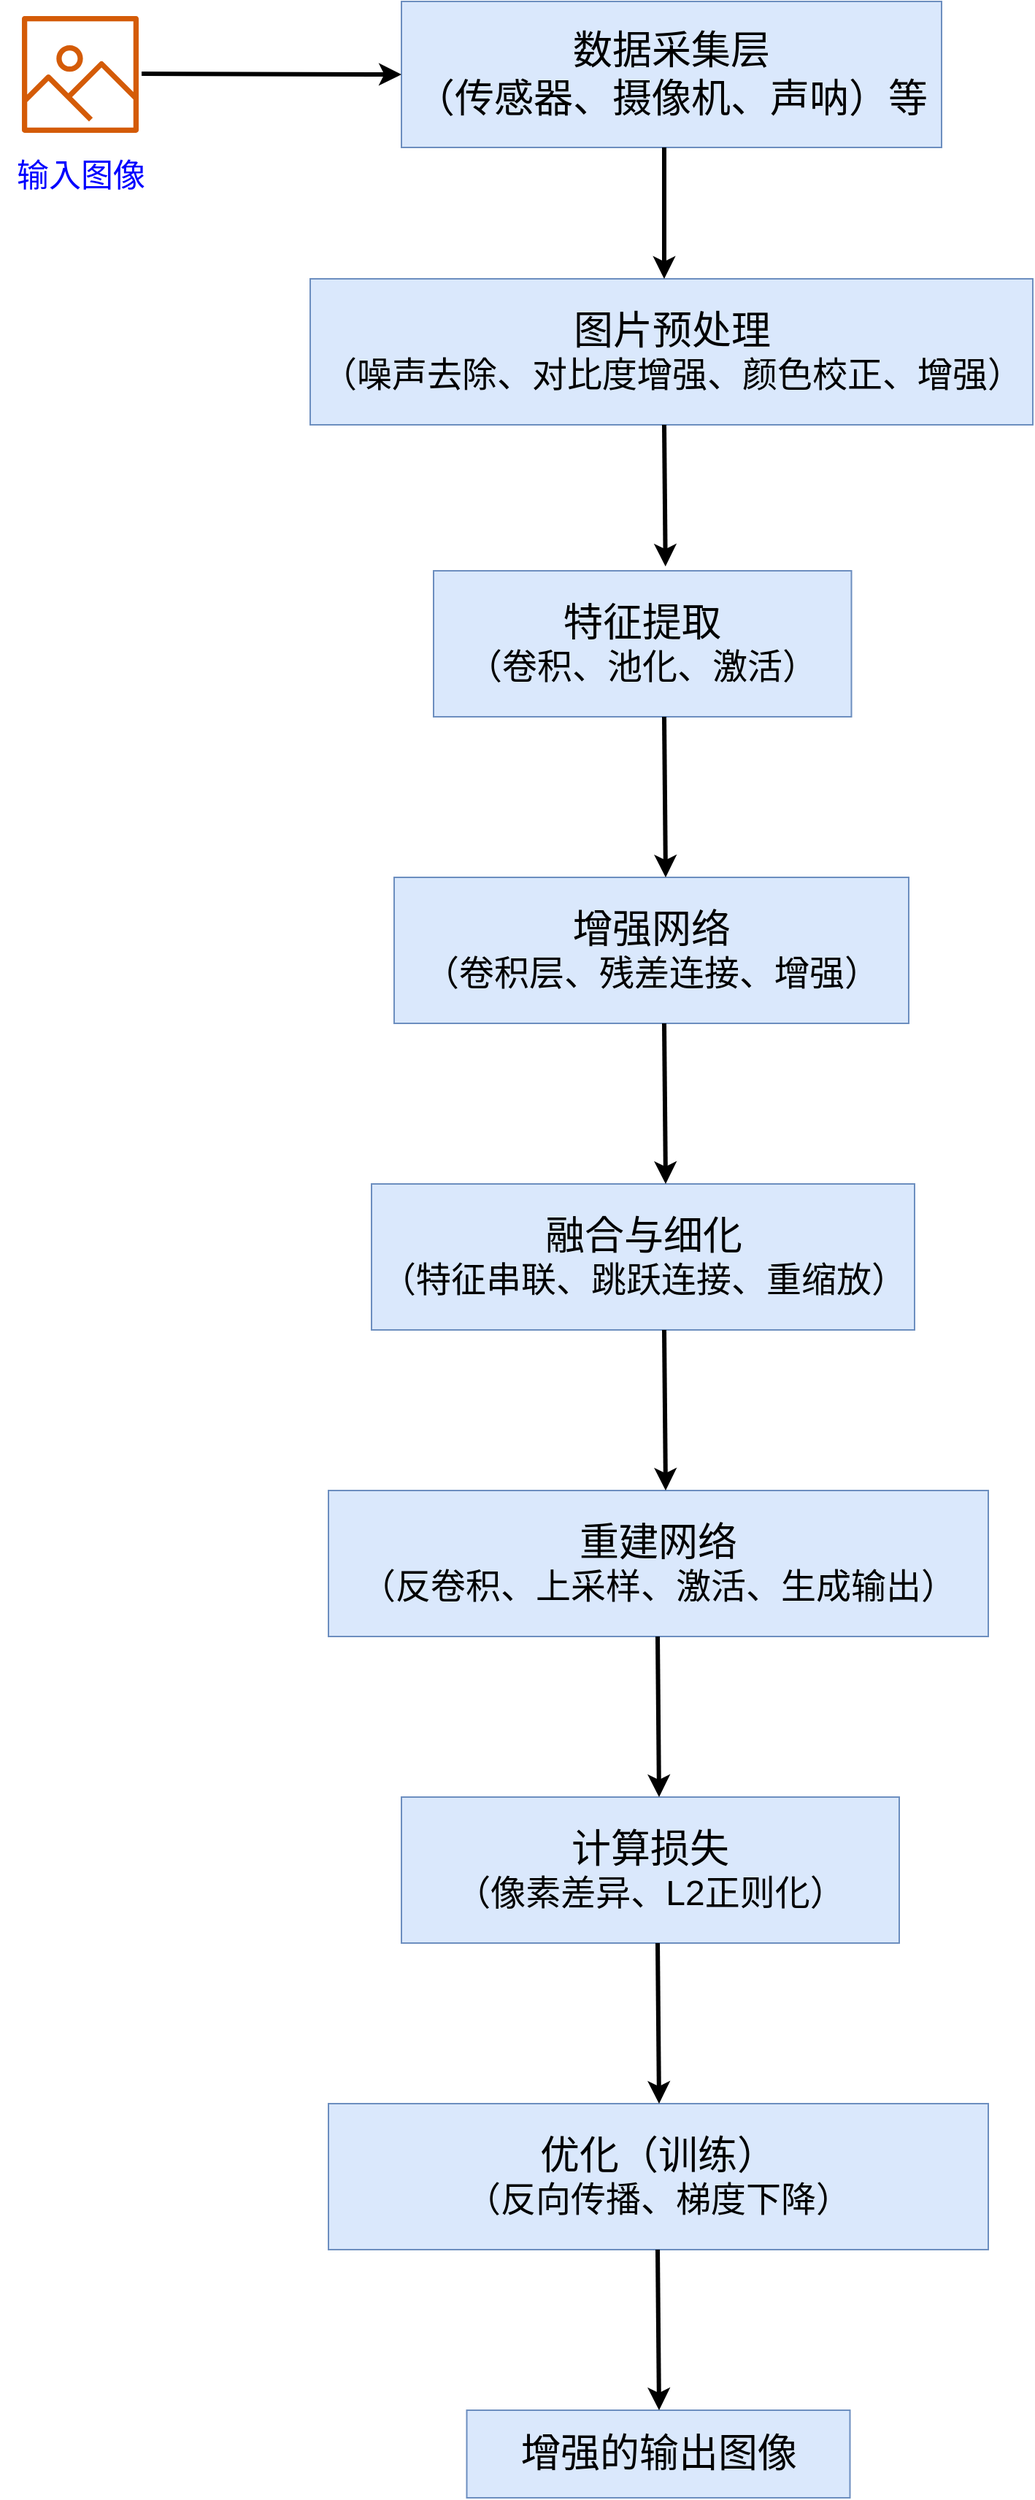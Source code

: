 <mxfile>
    <diagram id="0_qqqWH9GeMHX-A1EFkC" name="深度水下图像增强网络（DSIEN）">
        <mxGraphModel dx="1944" dy="784" grid="1" gridSize="10" guides="1" tooltips="1" connect="1" arrows="1" fold="1" page="1" pageScale="1" pageWidth="850" pageHeight="1100" math="0" shadow="0">
            <root>
                <mxCell id="0"/>
                <mxCell id="1" parent="0"/>
                <mxCell id="3" value="" style="sketch=0;outlineConnect=0;fontColor=#232F3E;gradientColor=none;fillColor=#D45B07;strokeColor=none;dashed=0;verticalLabelPosition=bottom;verticalAlign=top;align=center;html=1;fontSize=12;fontStyle=0;aspect=fixed;pointerEvents=1;shape=mxgraph.aws4.container_registry_image;" vertex="1" parent="1">
                    <mxGeometry y="130" width="80" height="80" as="geometry"/>
                </mxCell>
                <mxCell id="5" value="&lt;font style=&quot;font-size: 27px;&quot;&gt;数据采集层&lt;br&gt;（传感器、摄像机、声呐）等&lt;br&gt;&lt;/font&gt;" style="rounded=0;whiteSpace=wrap;html=1;fillColor=#dae8fc;strokeColor=#6c8ebf;" vertex="1" parent="1">
                    <mxGeometry x="260" y="120" width="370" height="100" as="geometry"/>
                </mxCell>
                <mxCell id="6" value="&lt;font style=&quot;&quot;&gt;&lt;span style=&quot;font-size: 27px;&quot;&gt;图片预处理&lt;/span&gt;&lt;br&gt;&lt;font style=&quot;font-size: 24px;&quot;&gt;（噪声去除、对比度增强、颜色校正、增强）&lt;/font&gt;&lt;br&gt;&lt;/font&gt;" style="rounded=0;whiteSpace=wrap;html=1;fillColor=#dae8fc;strokeColor=#6c8ebf;" vertex="1" parent="1">
                    <mxGeometry x="197.5" y="310" width="495" height="100" as="geometry"/>
                </mxCell>
                <mxCell id="7" value="&lt;font style=&quot;&quot;&gt;&lt;span style=&quot;font-size: 27px;&quot;&gt;特征提取&lt;/span&gt;&lt;br&gt;&lt;font style=&quot;font-size: 24px;&quot;&gt;（卷积、池化、激活）&lt;/font&gt;&lt;br&gt;&lt;/font&gt;" style="rounded=0;whiteSpace=wrap;html=1;fillColor=#dae8fc;strokeColor=#6c8ebf;" vertex="1" parent="1">
                    <mxGeometry x="282" y="510" width="286.25" height="100" as="geometry"/>
                </mxCell>
                <mxCell id="8" value="&lt;font style=&quot;&quot;&gt;&lt;span style=&quot;font-size: 27px;&quot;&gt;增强网络&lt;/span&gt;&lt;br&gt;&lt;font style=&quot;font-size: 24px;&quot;&gt;（卷积层、残差连接、增强）&lt;/font&gt;&lt;br&gt;&lt;/font&gt;" style="rounded=0;whiteSpace=wrap;html=1;fillColor=#dae8fc;strokeColor=#6c8ebf;" vertex="1" parent="1">
                    <mxGeometry x="255" y="720" width="352.5" height="100" as="geometry"/>
                </mxCell>
                <mxCell id="9" value="&lt;font style=&quot;&quot;&gt;&lt;span style=&quot;font-size: 27px;&quot;&gt;融合与细化&lt;/span&gt;&lt;br&gt;&lt;font style=&quot;font-size: 24px;&quot;&gt;（特征串联、跳跃连接、重缩放）&lt;/font&gt;&lt;br&gt;&lt;/font&gt;" style="rounded=0;whiteSpace=wrap;html=1;fillColor=#dae8fc;strokeColor=#6c8ebf;" vertex="1" parent="1">
                    <mxGeometry x="239.5" y="930" width="372" height="100" as="geometry"/>
                </mxCell>
                <mxCell id="10" value="&lt;font style=&quot;&quot;&gt;&lt;span style=&quot;font-size: 27px;&quot;&gt;重建网络&lt;/span&gt;&lt;br&gt;&lt;font style=&quot;font-size: 24px;&quot;&gt;（反卷积、上采样、激活、生成输出）&lt;/font&gt;&lt;br&gt;&lt;/font&gt;" style="rounded=0;whiteSpace=wrap;html=1;fillColor=#dae8fc;strokeColor=#6c8ebf;" vertex="1" parent="1">
                    <mxGeometry x="210" y="1140" width="452" height="100" as="geometry"/>
                </mxCell>
                <mxCell id="11" value="&lt;font style=&quot;&quot;&gt;&lt;span style=&quot;font-size: 27px;&quot;&gt;计算损失&lt;/span&gt;&lt;br&gt;&lt;font style=&quot;font-size: 24px;&quot;&gt;（像素差异、L2正则化）&lt;/font&gt;&lt;br&gt;&lt;/font&gt;" style="rounded=0;whiteSpace=wrap;html=1;fillColor=#dae8fc;strokeColor=#6c8ebf;" vertex="1" parent="1">
                    <mxGeometry x="260" y="1350" width="341" height="100" as="geometry"/>
                </mxCell>
                <mxCell id="12" value="&lt;font style=&quot;&quot;&gt;&lt;span style=&quot;font-size: 27px;&quot;&gt;优化（训练）&lt;/span&gt;&lt;br&gt;&lt;font style=&quot;font-size: 24px;&quot;&gt;（反向传播、梯度下降）&lt;/font&gt;&lt;br&gt;&lt;/font&gt;" style="rounded=0;whiteSpace=wrap;html=1;fillColor=#dae8fc;strokeColor=#6c8ebf;" vertex="1" parent="1">
                    <mxGeometry x="210" y="1560" width="452" height="100" as="geometry"/>
                </mxCell>
                <mxCell id="14" value="&lt;span style=&quot;font-size: 27px;&quot;&gt;增强的输出图像&lt;/span&gt;" style="rounded=0;whiteSpace=wrap;html=1;fillColor=#dae8fc;strokeColor=#6c8ebf;" vertex="1" parent="1">
                    <mxGeometry x="304.75" y="1770" width="262.5" height="60" as="geometry"/>
                </mxCell>
                <mxCell id="15" value="&lt;font color=&quot;#0000ff&quot; style=&quot;font-size: 22px;&quot;&gt;输入图像&lt;br&gt;&lt;/font&gt;" style="text;html=1;align=center;verticalAlign=middle;resizable=0;points=[];autosize=1;strokeColor=none;fillColor=none;rotation=0;" vertex="1" parent="1">
                    <mxGeometry x="-15" y="220" width="110" height="40" as="geometry"/>
                </mxCell>
                <mxCell id="17" value="" style="endArrow=classic;html=1;fontSize=24;strokeWidth=3;" edge="1" parent="1">
                    <mxGeometry width="50" height="50" relative="1" as="geometry">
                        <mxPoint x="82" y="169.5" as="sourcePoint"/>
                        <mxPoint x="260" y="170" as="targetPoint"/>
                    </mxGeometry>
                </mxCell>
                <mxCell id="18" value="" style="endArrow=classic;html=1;strokeWidth=3;fontSize=24;" edge="1" parent="1">
                    <mxGeometry width="50" height="50" relative="1" as="geometry">
                        <mxPoint x="440" y="220" as="sourcePoint"/>
                        <mxPoint x="440" y="310" as="targetPoint"/>
                    </mxGeometry>
                </mxCell>
                <mxCell id="19" value="" style="endArrow=classic;html=1;strokeWidth=3;fontSize=24;entryX=0.555;entryY=-0.03;entryDx=0;entryDy=0;entryPerimeter=0;" edge="1" parent="1" target="7">
                    <mxGeometry width="50" height="50" relative="1" as="geometry">
                        <mxPoint x="440" y="410" as="sourcePoint"/>
                        <mxPoint x="440" y="500" as="targetPoint"/>
                    </mxGeometry>
                </mxCell>
                <mxCell id="20" value="" style="endArrow=classic;html=1;strokeWidth=3;fontSize=24;" edge="1" parent="1">
                    <mxGeometry width="50" height="50" relative="1" as="geometry">
                        <mxPoint x="440" y="610" as="sourcePoint"/>
                        <mxPoint x="441" y="720" as="targetPoint"/>
                    </mxGeometry>
                </mxCell>
                <mxCell id="21" value="" style="endArrow=classic;html=1;strokeWidth=3;fontSize=24;" edge="1" parent="1">
                    <mxGeometry width="50" height="50" relative="1" as="geometry">
                        <mxPoint x="440" y="820" as="sourcePoint"/>
                        <mxPoint x="441" y="930" as="targetPoint"/>
                    </mxGeometry>
                </mxCell>
                <mxCell id="22" value="" style="endArrow=classic;html=1;strokeWidth=3;fontSize=24;" edge="1" parent="1">
                    <mxGeometry width="50" height="50" relative="1" as="geometry">
                        <mxPoint x="440" y="1030" as="sourcePoint"/>
                        <mxPoint x="441" y="1140" as="targetPoint"/>
                    </mxGeometry>
                </mxCell>
                <mxCell id="23" value="" style="endArrow=classic;html=1;strokeWidth=3;fontSize=24;" edge="1" parent="1">
                    <mxGeometry width="50" height="50" relative="1" as="geometry">
                        <mxPoint x="435.5" y="1240" as="sourcePoint"/>
                        <mxPoint x="436.5" y="1350" as="targetPoint"/>
                    </mxGeometry>
                </mxCell>
                <mxCell id="24" value="" style="endArrow=classic;html=1;strokeWidth=3;fontSize=24;" edge="1" parent="1">
                    <mxGeometry width="50" height="50" relative="1" as="geometry">
                        <mxPoint x="435.5" y="1450" as="sourcePoint"/>
                        <mxPoint x="436.5" y="1560" as="targetPoint"/>
                    </mxGeometry>
                </mxCell>
                <mxCell id="25" value="" style="endArrow=classic;html=1;strokeWidth=3;fontSize=24;" edge="1" parent="1">
                    <mxGeometry width="50" height="50" relative="1" as="geometry">
                        <mxPoint x="435.5" y="1660" as="sourcePoint"/>
                        <mxPoint x="436.5" y="1770" as="targetPoint"/>
                    </mxGeometry>
                </mxCell>
            </root>
        </mxGraphModel>
    </diagram>
    <diagram id="5EijiBfzAy0JJuFVeW4y" name="多层次水下目标检测与分类系统架构">
        <mxGraphModel dx="2236" dy="784" grid="1" gridSize="10" guides="1" tooltips="1" connect="1" arrows="1" fold="1" page="1" pageScale="1" pageWidth="850" pageHeight="1100" math="0" shadow="0">
            <root>
                <mxCell id="0"/>
                <mxCell id="1" parent="0"/>
                <mxCell id="ha7BAqLng3fekqv_f1Cs-2" value="&lt;font style=&quot;font-size: 27px;&quot;&gt;数据采集层&lt;br&gt;（传感器、摄像机等）&lt;br&gt;&lt;/font&gt;" style="rounded=0;whiteSpace=wrap;html=1;fillColor=#f8cecc;strokeColor=#b85450;" vertex="1" parent="1">
                    <mxGeometry x="-330" y="100" width="370" height="100" as="geometry"/>
                </mxCell>
                <mxCell id="ha7BAqLng3fekqv_f1Cs-3" value="&lt;font style=&quot;&quot;&gt;&lt;span style=&quot;font-size: 27px;&quot;&gt;预处理&lt;/span&gt;&lt;br&gt;&lt;font style=&quot;font-size: 24px;&quot;&gt;（噪声去除、颜色校正、数据增强）&lt;/font&gt;&lt;br&gt;&lt;/font&gt;" style="rounded=0;whiteSpace=wrap;html=1;fillColor=#dae8fc;strokeColor=#6c8ebf;" vertex="1" parent="1">
                    <mxGeometry x="210" y="100" width="495" height="100" as="geometry"/>
                </mxCell>
                <mxCell id="ha7BAqLng3fekqv_f1Cs-4" value="&lt;font style=&quot;&quot;&gt;&lt;span style=&quot;font-size: 27px;&quot;&gt;特征提取&lt;/span&gt;&lt;br&gt;&lt;font style=&quot;font-size: 24px;&quot;&gt;（卷积层）&lt;/font&gt;&lt;br&gt;&lt;/font&gt;" style="rounded=0;whiteSpace=wrap;html=1;fillColor=#dae8fc;strokeColor=#6c8ebf;" vertex="1" parent="1">
                    <mxGeometry x="330" y="410" width="220" height="90" as="geometry"/>
                </mxCell>
                <mxCell id="ha7BAqLng3fekqv_f1Cs-5" value="&lt;font style=&quot;&quot;&gt;&lt;span style=&quot;font-size: 27px;&quot;&gt;输出&lt;/span&gt;&lt;br&gt;&lt;font style=&quot;font-size: 24px;&quot;&gt;（Detected.obj）&lt;/font&gt;&lt;br&gt;&lt;/font&gt;" style="rounded=0;whiteSpace=wrap;html=1;fillColor=#dae8fc;strokeColor=#6c8ebf;" vertex="1" parent="1">
                    <mxGeometry x="263.75" y="1730" width="352.5" height="100" as="geometry"/>
                </mxCell>
                <mxCell id="ha7BAqLng3fekqv_f1Cs-13" value="" style="endArrow=classic;html=1;strokeWidth=3;fontSize=24;" edge="1" parent="1">
                    <mxGeometry width="50" height="50" relative="1" as="geometry">
                        <mxPoint x="440" y="200" as="sourcePoint"/>
                        <mxPoint x="440" y="410" as="targetPoint"/>
                    </mxGeometry>
                </mxCell>
                <mxCell id="ha7BAqLng3fekqv_f1Cs-17" value="" style="endArrow=classic;html=1;strokeWidth=3;fontSize=24;entryX=0.5;entryY=0;entryDx=0;entryDy=0;" edge="1" parent="1" target="ha7BAqLng3fekqv_f1Cs-27">
                    <mxGeometry width="50" height="50" relative="1" as="geometry">
                        <mxPoint x="439.5" y="500" as="sourcePoint"/>
                        <mxPoint x="440.5" y="610" as="targetPoint"/>
                    </mxGeometry>
                </mxCell>
                <mxCell id="ha7BAqLng3fekqv_f1Cs-21" value="" style="endArrow=classic;html=1;strokeWidth=3;fontSize=24;entryX=-0.008;entryY=0.59;entryDx=0;entryDy=0;entryPerimeter=0;" edge="1" parent="1" target="ha7BAqLng3fekqv_f1Cs-3">
                    <mxGeometry width="50" height="50" relative="1" as="geometry">
                        <mxPoint x="40" y="160" as="sourcePoint"/>
                        <mxPoint x="160" y="160" as="targetPoint"/>
                    </mxGeometry>
                </mxCell>
                <mxCell id="ha7BAqLng3fekqv_f1Cs-22" value="&lt;font color=&quot;#0000ff&quot; style=&quot;font-size: 22px;&quot;&gt;原始数据&lt;br&gt;&lt;/font&gt;" style="text;html=1;align=center;verticalAlign=middle;resizable=0;points=[];autosize=1;strokeColor=none;fillColor=none;rotation=0;" vertex="1" parent="1">
                    <mxGeometry x="65" y="110" width="110" height="40" as="geometry"/>
                </mxCell>
                <mxCell id="ha7BAqLng3fekqv_f1Cs-23" value="&lt;font style=&quot;&quot;&gt;&lt;span style=&quot;font-size: 27px;&quot;&gt;深度映射和&lt;br&gt;环境理解&lt;/span&gt;&lt;br&gt;&lt;/font&gt;" style="rounded=0;whiteSpace=wrap;html=1;fillColor=#fff2cc;strokeColor=#d6b656;" vertex="1" parent="1">
                    <mxGeometry x="460" y="210" width="121.5" height="170" as="geometry"/>
                </mxCell>
                <mxCell id="ha7BAqLng3fekqv_f1Cs-24" value="&lt;font style=&quot;&quot;&gt;&lt;span style=&quot;font-size: 27px;&quot;&gt;多层特征学习&lt;/span&gt;&lt;br&gt;&lt;/font&gt;" style="rounded=0;whiteSpace=wrap;html=1;fillColor=#f8cecc;strokeColor=#b85450;" vertex="1" parent="1">
                    <mxGeometry x="326.88" y="960" width="226.25" height="80" as="geometry"/>
                </mxCell>
                <mxCell id="ha7BAqLng3fekqv_f1Cs-25" value="&lt;font style=&quot;&quot;&gt;&lt;span style=&quot;font-size: 27px;&quot;&gt;路径规划和导航&lt;/span&gt;&lt;br&gt;&lt;/font&gt;" style="rounded=0;whiteSpace=wrap;html=1;fillColor=#dae8fc;strokeColor=#6c8ebf;" vertex="1" parent="1">
                    <mxGeometry x="720" y="1750" width="286.25" height="80" as="geometry"/>
                </mxCell>
                <mxCell id="ha7BAqLng3fekqv_f1Cs-26" value="&lt;font style=&quot;&quot;&gt;&lt;span style=&quot;font-size: 27px;&quot;&gt;卷积分支 1&lt;/span&gt;&lt;br&gt;&lt;font style=&quot;font-size: 24px;&quot;&gt;（局部）&lt;/font&gt;&lt;br&gt;&lt;/font&gt;" style="rounded=0;whiteSpace=wrap;html=1;fillColor=#dae8fc;strokeColor=#6c8ebf;" vertex="1" parent="1">
                    <mxGeometry x="-10" y="730" width="220" height="90" as="geometry"/>
                </mxCell>
                <mxCell id="ha7BAqLng3fekqv_f1Cs-27" value="&lt;font style=&quot;&quot;&gt;&lt;span style=&quot;font-size: 27px;&quot;&gt;卷积分支 2&lt;/span&gt;&lt;br&gt;&lt;font style=&quot;font-size: 24px;&quot;&gt;（全局）&lt;/font&gt;&lt;br&gt;&lt;/font&gt;" style="rounded=0;whiteSpace=wrap;html=1;fillColor=#dae8fc;strokeColor=#6c8ebf;" vertex="1" parent="1">
                    <mxGeometry x="330" y="730" width="220" height="90" as="geometry"/>
                </mxCell>
                <mxCell id="ha7BAqLng3fekqv_f1Cs-28" value="&lt;font style=&quot;&quot;&gt;&lt;span style=&quot;font-size: 27px;&quot;&gt;卷积分支 3&lt;/span&gt;&lt;br&gt;&lt;font style=&quot;font-size: 24px;&quot;&gt;（纹理）&lt;/font&gt;&lt;br&gt;&lt;/font&gt;" style="rounded=0;whiteSpace=wrap;html=1;fillColor=#dae8fc;strokeColor=#6c8ebf;" vertex="1" parent="1">
                    <mxGeometry x="670" y="730" width="220" height="90" as="geometry"/>
                </mxCell>
                <mxCell id="ha7BAqLng3fekqv_f1Cs-29" value="&lt;font style=&quot;&quot;&gt;&lt;span style=&quot;font-size: 27px;&quot;&gt;卷积分支 4&lt;/span&gt;&lt;br&gt;&lt;font style=&quot;font-size: 24px;&quot;&gt;（上下文）&lt;/font&gt;&lt;br&gt;&lt;/font&gt;" style="rounded=0;whiteSpace=wrap;html=1;fillColor=#dae8fc;strokeColor=#6c8ebf;" vertex="1" parent="1">
                    <mxGeometry x="330.01" y="1180" width="220" height="90" as="geometry"/>
                </mxCell>
                <mxCell id="ha7BAqLng3fekqv_f1Cs-30" value="&lt;font style=&quot;&quot;&gt;&lt;span style=&quot;font-size: 27px;&quot;&gt;避障和碰撞&lt;/span&gt;&lt;br&gt;&lt;/font&gt;" style="rounded=0;whiteSpace=wrap;html=1;fillColor=#dae8fc;strokeColor=#6c8ebf;" vertex="1" parent="1">
                    <mxGeometry x="-160" y="1750" width="286.25" height="80" as="geometry"/>
                </mxCell>
                <mxCell id="ha7BAqLng3fekqv_f1Cs-31" value="&lt;font style=&quot;&quot;&gt;&lt;span style=&quot;font-size: 27px;&quot;&gt;多尺度特征融合&lt;/span&gt;&lt;br&gt;&lt;/font&gt;" style="rounded=0;whiteSpace=wrap;html=1;fillColor=#f8cecc;strokeColor=#b85450;" vertex="1" parent="1">
                    <mxGeometry x="296.89" y="1360" width="286.25" height="80" as="geometry"/>
                </mxCell>
                <mxCell id="ha7BAqLng3fekqv_f1Cs-32" value="&lt;font style=&quot;&quot;&gt;&lt;span style=&quot;font-size: 27px;&quot;&gt;检测和分类&lt;/span&gt;&lt;br&gt;&lt;/font&gt;" style="rounded=0;whiteSpace=wrap;html=1;fillColor=#dae8fc;strokeColor=#6c8ebf;" vertex="1" parent="1">
                    <mxGeometry x="296.89" y="1540" width="286.25" height="80" as="geometry"/>
                </mxCell>
                <mxCell id="ha7BAqLng3fekqv_f1Cs-34" value="&lt;font style=&quot;&quot;&gt;&lt;span style=&quot;font-size: 27px;&quot;&gt;控制&lt;br&gt;和&lt;br&gt;动作&lt;/span&gt;&lt;br&gt;&lt;font style=&quot;font-size: 24px;&quot;&gt;（油门、转向等）&lt;/font&gt;&lt;br&gt;&lt;/font&gt;" style="rounded=0;whiteSpace=wrap;html=1;fillColor=#fff2cc;strokeColor=#d6b656;" vertex="1" parent="1">
                    <mxGeometry x="340" y="1960" width="200" height="210" as="geometry"/>
                </mxCell>
                <mxCell id="ha7BAqLng3fekqv_f1Cs-35" value="" style="endArrow=classic;html=1;strokeWidth=3;fontSize=24;entryX=0.591;entryY=0.011;entryDx=0;entryDy=0;entryPerimeter=0;" edge="1" parent="1" target="ha7BAqLng3fekqv_f1Cs-28">
                    <mxGeometry width="50" height="50" relative="1" as="geometry">
                        <mxPoint x="440" y="640" as="sourcePoint"/>
                        <mxPoint x="440" y="860" as="targetPoint"/>
                        <Array as="points">
                            <mxPoint x="800" y="640"/>
                        </Array>
                    </mxGeometry>
                </mxCell>
                <mxCell id="ha7BAqLng3fekqv_f1Cs-36" value="" style="endArrow=classic;html=1;strokeWidth=3;fontSize=24;entryX=0.409;entryY=0;entryDx=0;entryDy=0;entryPerimeter=0;" edge="1" parent="1" target="ha7BAqLng3fekqv_f1Cs-26">
                    <mxGeometry width="50" height="50" relative="1" as="geometry">
                        <mxPoint x="439.5" y="640" as="sourcePoint"/>
                        <mxPoint x="440" y="870" as="targetPoint"/>
                        <Array as="points">
                            <mxPoint x="80" y="640"/>
                        </Array>
                    </mxGeometry>
                </mxCell>
                <mxCell id="ha7BAqLng3fekqv_f1Cs-37" value="" style="endArrow=classic;html=1;strokeWidth=3;fontSize=24;" edge="1" parent="1">
                    <mxGeometry width="50" height="50" relative="1" as="geometry">
                        <mxPoint x="439.5" y="820" as="sourcePoint"/>
                        <mxPoint x="440" y="960" as="targetPoint"/>
                    </mxGeometry>
                </mxCell>
                <mxCell id="ha7BAqLng3fekqv_f1Cs-39" value="" style="endArrow=classic;html=1;strokeWidth=3;fontSize=24;entryX=0;entryY=0.5;entryDx=0;entryDy=0;" edge="1" parent="1" target="ha7BAqLng3fekqv_f1Cs-24">
                    <mxGeometry width="50" height="50" relative="1" as="geometry">
                        <mxPoint x="80" y="820" as="sourcePoint"/>
                        <mxPoint x="300" y="1090" as="targetPoint"/>
                        <Array as="points">
                            <mxPoint x="80" y="1000"/>
                        </Array>
                    </mxGeometry>
                </mxCell>
                <mxCell id="ha7BAqLng3fekqv_f1Cs-40" value="" style="endArrow=classic;html=1;strokeWidth=3;fontSize=24;entryX=1;entryY=0.5;entryDx=0;entryDy=0;" edge="1" parent="1" target="ha7BAqLng3fekqv_f1Cs-24">
                    <mxGeometry width="50" height="50" relative="1" as="geometry">
                        <mxPoint x="800" y="820" as="sourcePoint"/>
                        <mxPoint x="560" y="1000" as="targetPoint"/>
                        <Array as="points">
                            <mxPoint x="800" y="1000"/>
                        </Array>
                    </mxGeometry>
                </mxCell>
                <mxCell id="ha7BAqLng3fekqv_f1Cs-41" value="" style="endArrow=classic;html=1;strokeWidth=3;fontSize=24;" edge="1" parent="1">
                    <mxGeometry width="50" height="50" relative="1" as="geometry">
                        <mxPoint x="439.51" y="1040" as="sourcePoint"/>
                        <mxPoint x="440.01" y="1180" as="targetPoint"/>
                    </mxGeometry>
                </mxCell>
                <mxCell id="ha7BAqLng3fekqv_f1Cs-42" value="" style="endArrow=classic;html=1;strokeWidth=3;fontSize=24;" edge="1" parent="1">
                    <mxGeometry width="50" height="50" relative="1" as="geometry">
                        <mxPoint x="439.5" y="1270" as="sourcePoint"/>
                        <mxPoint x="440" y="1360" as="targetPoint"/>
                    </mxGeometry>
                </mxCell>
                <mxCell id="ha7BAqLng3fekqv_f1Cs-43" value="" style="endArrow=classic;html=1;strokeWidth=3;fontSize=24;entryX=0.5;entryY=0;entryDx=0;entryDy=0;" edge="1" parent="1" target="ha7BAqLng3fekqv_f1Cs-32">
                    <mxGeometry width="50" height="50" relative="1" as="geometry">
                        <mxPoint x="439.5" y="1440" as="sourcePoint"/>
                        <mxPoint x="440" y="1530" as="targetPoint"/>
                    </mxGeometry>
                </mxCell>
                <mxCell id="ha7BAqLng3fekqv_f1Cs-44" value="" style="endArrow=classic;html=1;strokeWidth=3;fontSize=24;entryX=0.5;entryY=0;entryDx=0;entryDy=0;" edge="1" parent="1" target="ha7BAqLng3fekqv_f1Cs-5">
                    <mxGeometry width="50" height="50" relative="1" as="geometry">
                        <mxPoint x="439.5" y="1620" as="sourcePoint"/>
                        <mxPoint x="440.015" y="1720" as="targetPoint"/>
                    </mxGeometry>
                </mxCell>
                <mxCell id="ha7BAqLng3fekqv_f1Cs-45" value="" style="endArrow=classic;html=1;strokeWidth=3;fontSize=24;entryX=0.447;entryY=-0.012;entryDx=0;entryDy=0;entryPerimeter=0;" edge="1" parent="1" target="ha7BAqLng3fekqv_f1Cs-25">
                    <mxGeometry width="50" height="50" relative="1" as="geometry">
                        <mxPoint x="439.5" y="1680" as="sourcePoint"/>
                        <mxPoint x="440" y="1790" as="targetPoint"/>
                        <Array as="points">
                            <mxPoint x="848" y="1680"/>
                        </Array>
                    </mxGeometry>
                </mxCell>
                <mxCell id="ha7BAqLng3fekqv_f1Cs-46" value="" style="endArrow=classic;html=1;strokeWidth=3;fontSize=24;entryX=0.559;entryY=0;entryDx=0;entryDy=0;entryPerimeter=0;" edge="1" parent="1" target="ha7BAqLng3fekqv_f1Cs-30">
                    <mxGeometry width="50" height="50" relative="1" as="geometry">
                        <mxPoint x="439.51" y="1680" as="sourcePoint"/>
                        <mxPoint x="440.01" y="1790" as="targetPoint"/>
                        <Array as="points">
                            <mxPoint y="1680"/>
                        </Array>
                    </mxGeometry>
                </mxCell>
                <mxCell id="ha7BAqLng3fekqv_f1Cs-48" value="" style="endArrow=classic;html=1;strokeWidth=3;fontSize=24;entryX=0.5;entryY=0;entryDx=0;entryDy=0;" edge="1" parent="1" target="ha7BAqLng3fekqv_f1Cs-34">
                    <mxGeometry width="50" height="50" relative="1" as="geometry">
                        <mxPoint x="850" y="1830" as="sourcePoint"/>
                        <mxPoint x="850.5" y="1940" as="targetPoint"/>
                        <Array as="points">
                            <mxPoint x="850" y="1920"/>
                            <mxPoint x="440" y="1920"/>
                        </Array>
                    </mxGeometry>
                </mxCell>
                <mxCell id="ha7BAqLng3fekqv_f1Cs-49" value="" style="endArrow=classic;html=1;strokeWidth=3;fontSize=24;" edge="1" parent="1">
                    <mxGeometry width="50" height="50" relative="1" as="geometry">
                        <mxPoint x="-1" y="1830" as="sourcePoint"/>
                        <mxPoint x="440" y="1960" as="targetPoint"/>
                        <Array as="points">
                            <mxPoint x="-1" y="1920"/>
                            <mxPoint x="440" y="1920"/>
                        </Array>
                    </mxGeometry>
                </mxCell>
                <mxCell id="ha7BAqLng3fekqv_f1Cs-50" value="" style="endArrow=classic;html=1;strokeWidth=3;fontSize=24;" edge="1" parent="1">
                    <mxGeometry width="50" height="50" relative="1" as="geometry">
                        <mxPoint x="583.14" y="1580.5" as="sourcePoint"/>
                        <mxPoint x="440" y="1960" as="targetPoint"/>
                        <Array as="points">
                            <mxPoint x="1040" y="1580"/>
                            <mxPoint x="1040" y="1920"/>
                            <mxPoint x="440" y="1920"/>
                        </Array>
                    </mxGeometry>
                </mxCell>
            </root>
        </mxGraphModel>
    </diagram>
</mxfile>